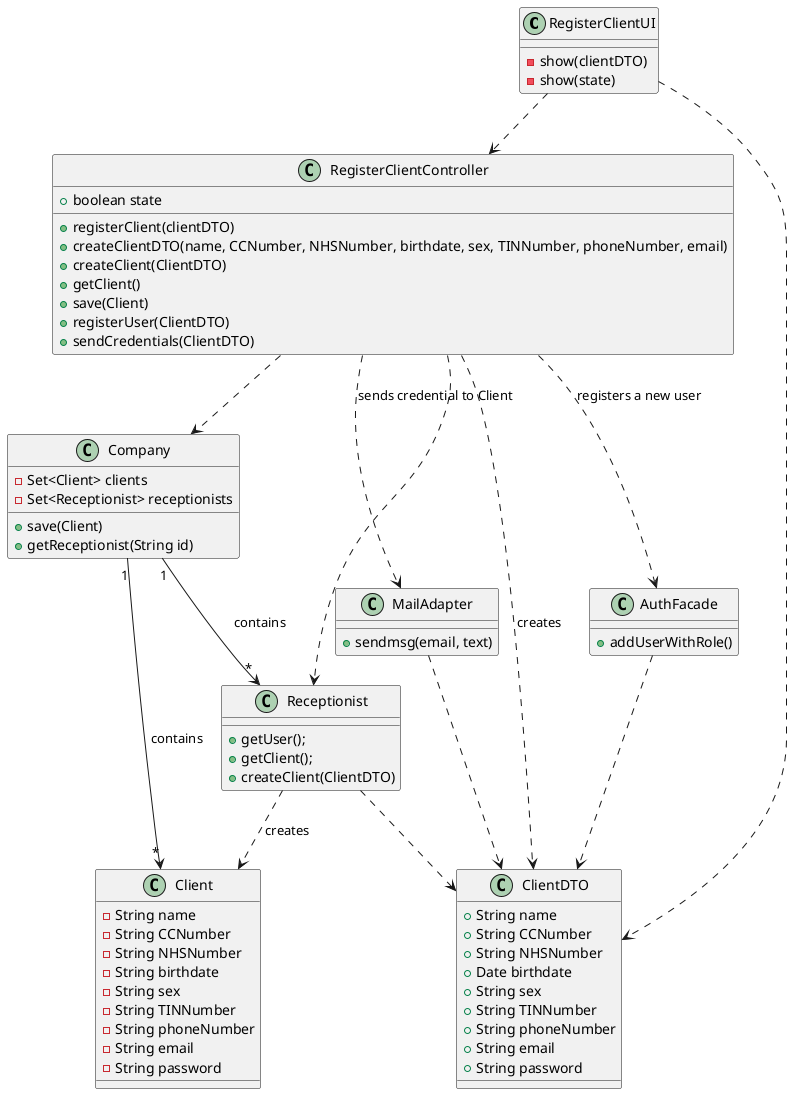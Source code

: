 @startuml
class RegisterClientUI {
 -show(clientDTO)
 -show(state)
}

class RegisterClientController {
  +boolean state
  +registerClient(clientDTO)
  +createClientDTO(name, CCNumber, NHSNumber, birthdate, sex, TINNumber, phoneNumber, email)
  +createClient(ClientDTO)
  +getClient()
  +save(Client)
  +registerUser(ClientDTO)
  +sendCredentials(ClientDTO)
}

RegisterClientUI ..> RegisterClientController
RegisterClientController ..> ClientDTO : creates

class ClientDTO{
+String name
+String CCNumber
+String NHSNumber
+Date birthdate
+String sex
+String TINNumber
+String phoneNumber
+String email
+String password
}


RegisterClientController ..> Receptionist


class Receptionist{
+getUser();
+getClient();
+createClient(ClientDTO)
}

Receptionist ..> Client : creates

class Client{
-String name
-String CCNumber
-String NHSNumber
-String birthdate
-String sex
-String TINNumber
-String phoneNumber
-String email
-String password

}

class Company{
+save(Client)
+getReceptionist(String id)
-Set<Client> clients
-Set<Receptionist> receptionists
}

RegisterClientUI ..> ClientDTO
Company "1" --> "*" Client : contains
Company "1" --> "*" Receptionist : contains

Receptionist ..> ClientDTO
RegisterClientController ..> Company
AuthFacade ..> ClientDTO
MailAdapter ..> ClientDTO

RegisterClientController ..> AuthFacade : registers a new user

class AuthFacade{
+addUserWithRole()
}

class MailAdapter{
+sendmsg(email, text)
}

RegisterClientController ..> MailAdapter : sends credential to Client

@enduml

